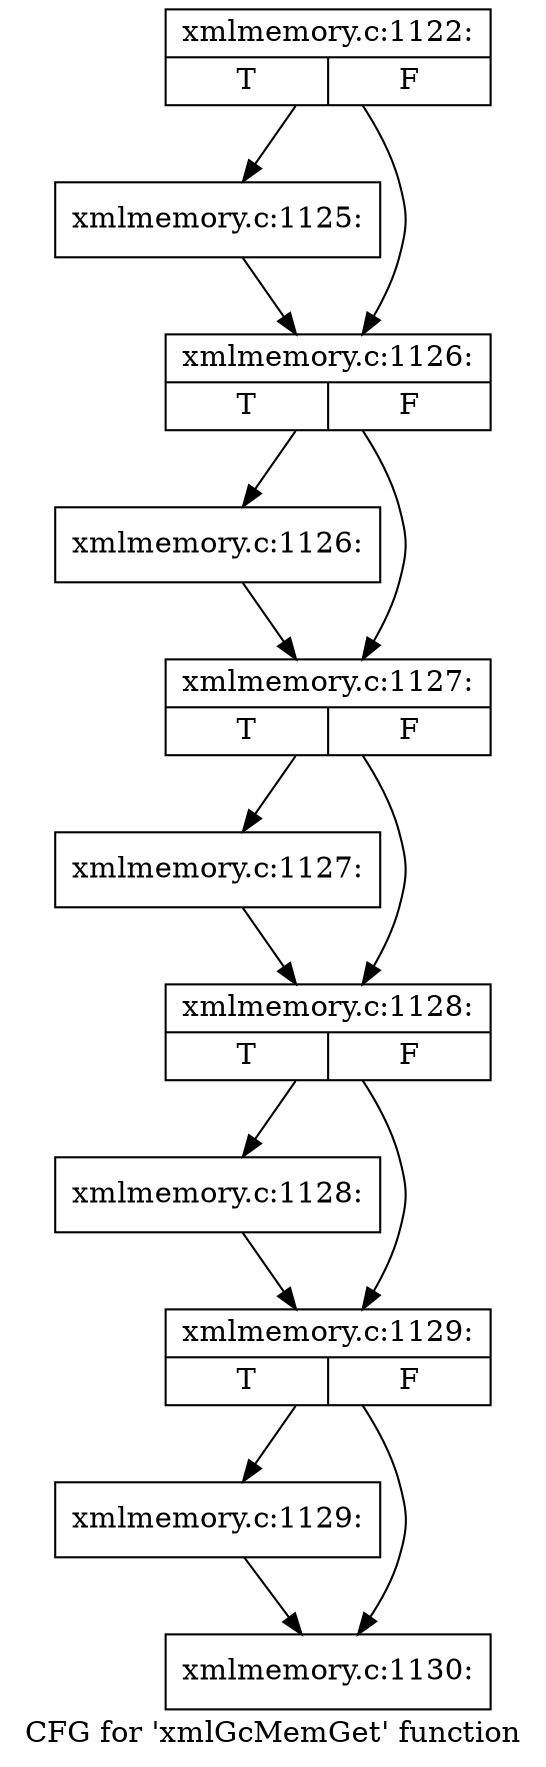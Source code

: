 digraph "CFG for 'xmlGcMemGet' function" {
	label="CFG for 'xmlGcMemGet' function";

	Node0x4b8f6c0 [shape=record,label="{xmlmemory.c:1122:|{<s0>T|<s1>F}}"];
	Node0x4b8f6c0 -> Node0x4b90a00;
	Node0x4b8f6c0 -> Node0x4b90a50;
	Node0x4b90a00 [shape=record,label="{xmlmemory.c:1125:}"];
	Node0x4b90a00 -> Node0x4b90a50;
	Node0x4b90a50 [shape=record,label="{xmlmemory.c:1126:|{<s0>T|<s1>F}}"];
	Node0x4b90a50 -> Node0x4b90fd0;
	Node0x4b90a50 -> Node0x4b91020;
	Node0x4b90fd0 [shape=record,label="{xmlmemory.c:1126:}"];
	Node0x4b90fd0 -> Node0x4b91020;
	Node0x4b91020 [shape=record,label="{xmlmemory.c:1127:|{<s0>T|<s1>F}}"];
	Node0x4b91020 -> Node0x4b915a0;
	Node0x4b91020 -> Node0x4b915f0;
	Node0x4b915a0 [shape=record,label="{xmlmemory.c:1127:}"];
	Node0x4b915a0 -> Node0x4b915f0;
	Node0x4b915f0 [shape=record,label="{xmlmemory.c:1128:|{<s0>T|<s1>F}}"];
	Node0x4b915f0 -> Node0x4b91b70;
	Node0x4b915f0 -> Node0x4b91bc0;
	Node0x4b91b70 [shape=record,label="{xmlmemory.c:1128:}"];
	Node0x4b91b70 -> Node0x4b91bc0;
	Node0x4b91bc0 [shape=record,label="{xmlmemory.c:1129:|{<s0>T|<s1>F}}"];
	Node0x4b91bc0 -> Node0x4b92140;
	Node0x4b91bc0 -> Node0x4b92190;
	Node0x4b92140 [shape=record,label="{xmlmemory.c:1129:}"];
	Node0x4b92140 -> Node0x4b92190;
	Node0x4b92190 [shape=record,label="{xmlmemory.c:1130:}"];
}
